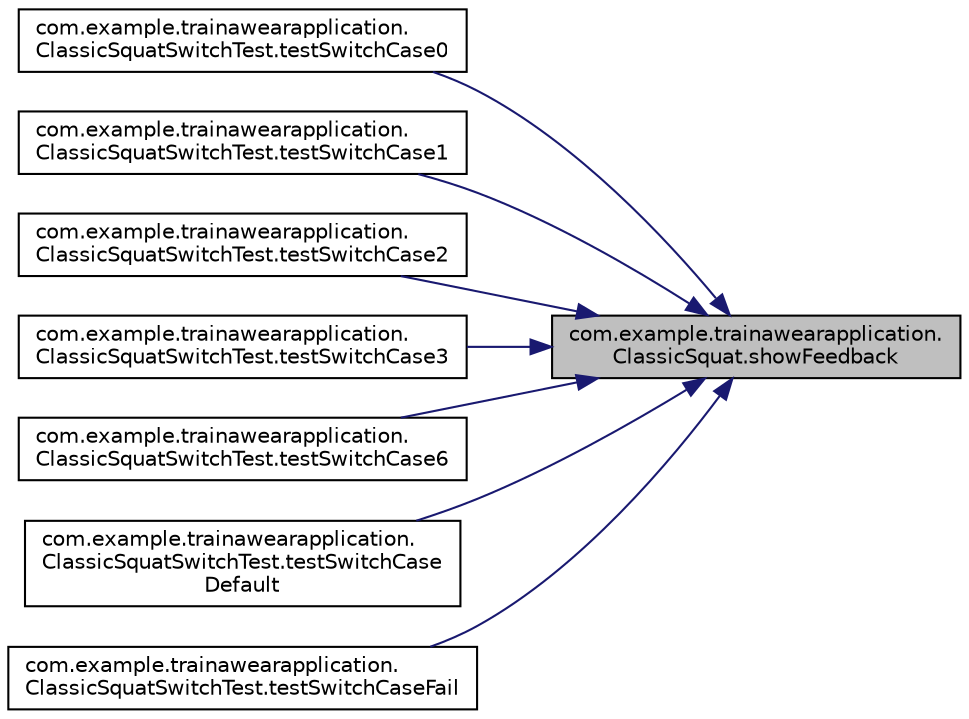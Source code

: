 digraph "com.example.trainawearapplication.ClassicSquat.showFeedback"
{
 // INTERACTIVE_SVG=YES
 // LATEX_PDF_SIZE
  edge [fontname="Helvetica",fontsize="10",labelfontname="Helvetica",labelfontsize="10"];
  node [fontname="Helvetica",fontsize="10",shape=record];
  rankdir="RL";
  Node13 [label="com.example.trainawearapplication.\lClassicSquat.showFeedback",height=0.2,width=0.4,color="black", fillcolor="grey75", style="filled", fontcolor="black",tooltip="Switch case that decides on the feedback to be printed."];
  Node13 -> Node14 [dir="back",color="midnightblue",fontsize="10",style="solid",fontname="Helvetica"];
  Node14 [label="com.example.trainawearapplication.\lClassicSquatSwitchTest.testSwitchCase0",height=0.2,width=0.4,color="black", fillcolor="white", style="filled",URL="$classcom_1_1example_1_1trainawearapplication_1_1_classic_squat_switch_test.html#adca8046d4e95d7ca68bbc42ad0cf5d49",tooltip="Test method for ClassicSquat."];
  Node13 -> Node15 [dir="back",color="midnightblue",fontsize="10",style="solid",fontname="Helvetica"];
  Node15 [label="com.example.trainawearapplication.\lClassicSquatSwitchTest.testSwitchCase1",height=0.2,width=0.4,color="black", fillcolor="white", style="filled",URL="$classcom_1_1example_1_1trainawearapplication_1_1_classic_squat_switch_test.html#a8921734ff16a8ee1db468bbe571aaeef",tooltip=" "];
  Node13 -> Node16 [dir="back",color="midnightblue",fontsize="10",style="solid",fontname="Helvetica"];
  Node16 [label="com.example.trainawearapplication.\lClassicSquatSwitchTest.testSwitchCase2",height=0.2,width=0.4,color="black", fillcolor="white", style="filled",URL="$classcom_1_1example_1_1trainawearapplication_1_1_classic_squat_switch_test.html#a14b7eb13809009e9175946b1bdcf3d46",tooltip=" "];
  Node13 -> Node17 [dir="back",color="midnightblue",fontsize="10",style="solid",fontname="Helvetica"];
  Node17 [label="com.example.trainawearapplication.\lClassicSquatSwitchTest.testSwitchCase3",height=0.2,width=0.4,color="black", fillcolor="white", style="filled",URL="$classcom_1_1example_1_1trainawearapplication_1_1_classic_squat_switch_test.html#a2823f330df1b584569d8ab4b90e9634e",tooltip=" "];
  Node13 -> Node18 [dir="back",color="midnightblue",fontsize="10",style="solid",fontname="Helvetica"];
  Node18 [label="com.example.trainawearapplication.\lClassicSquatSwitchTest.testSwitchCase6",height=0.2,width=0.4,color="black", fillcolor="white", style="filled",URL="$classcom_1_1example_1_1trainawearapplication_1_1_classic_squat_switch_test.html#a674df333a8d1b14d893d921e1e3be281",tooltip=" "];
  Node13 -> Node19 [dir="back",color="midnightblue",fontsize="10",style="solid",fontname="Helvetica"];
  Node19 [label="com.example.trainawearapplication.\lClassicSquatSwitchTest.testSwitchCase\lDefault",height=0.2,width=0.4,color="black", fillcolor="white", style="filled",URL="$classcom_1_1example_1_1trainawearapplication_1_1_classic_squat_switch_test.html#af3378ca920eb59a2c102f85e3627084c",tooltip=" "];
  Node13 -> Node20 [dir="back",color="midnightblue",fontsize="10",style="solid",fontname="Helvetica"];
  Node20 [label="com.example.trainawearapplication.\lClassicSquatSwitchTest.testSwitchCaseFail",height=0.2,width=0.4,color="black", fillcolor="white", style="filled",URL="$classcom_1_1example_1_1trainawearapplication_1_1_classic_squat_switch_test.html#aade7e343e9d5050a6ce3142f756650e9",tooltip=" "];
}
